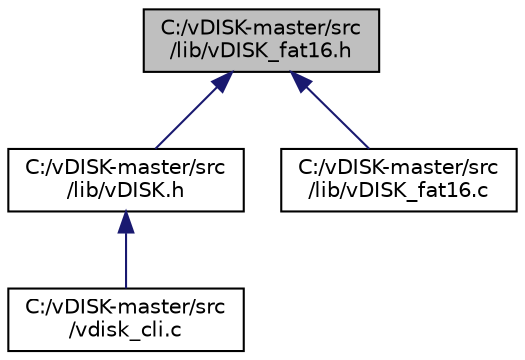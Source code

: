 digraph "C:/vDISK-master/src/lib/vDISK_fat16.h"
{
 // LATEX_PDF_SIZE
  edge [fontname="Helvetica",fontsize="10",labelfontname="Helvetica",labelfontsize="10"];
  node [fontname="Helvetica",fontsize="10",shape=record];
  Node1 [label="C:/vDISK-master/src\l/lib/vDISK_fat16.h",height=0.2,width=0.4,color="black", fillcolor="grey75", style="filled", fontcolor="black",tooltip=" "];
  Node1 -> Node2 [dir="back",color="midnightblue",fontsize="10",style="solid",fontname="Helvetica"];
  Node2 [label="C:/vDISK-master/src\l/lib/vDISK.h",height=0.2,width=0.4,color="black", fillcolor="white", style="filled",URL="$v_d_i_s_k_8h.html",tooltip=" "];
  Node2 -> Node3 [dir="back",color="midnightblue",fontsize="10",style="solid",fontname="Helvetica"];
  Node3 [label="C:/vDISK-master/src\l/vdisk_cli.c",height=0.2,width=0.4,color="black", fillcolor="white", style="filled",URL="$vdisk__cli_8c.html",tooltip=" "];
  Node1 -> Node4 [dir="back",color="midnightblue",fontsize="10",style="solid",fontname="Helvetica"];
  Node4 [label="C:/vDISK-master/src\l/lib/vDISK_fat16.c",height=0.2,width=0.4,color="black", fillcolor="white", style="filled",URL="$v_d_i_s_k__fat16_8c.html",tooltip=" "];
}
